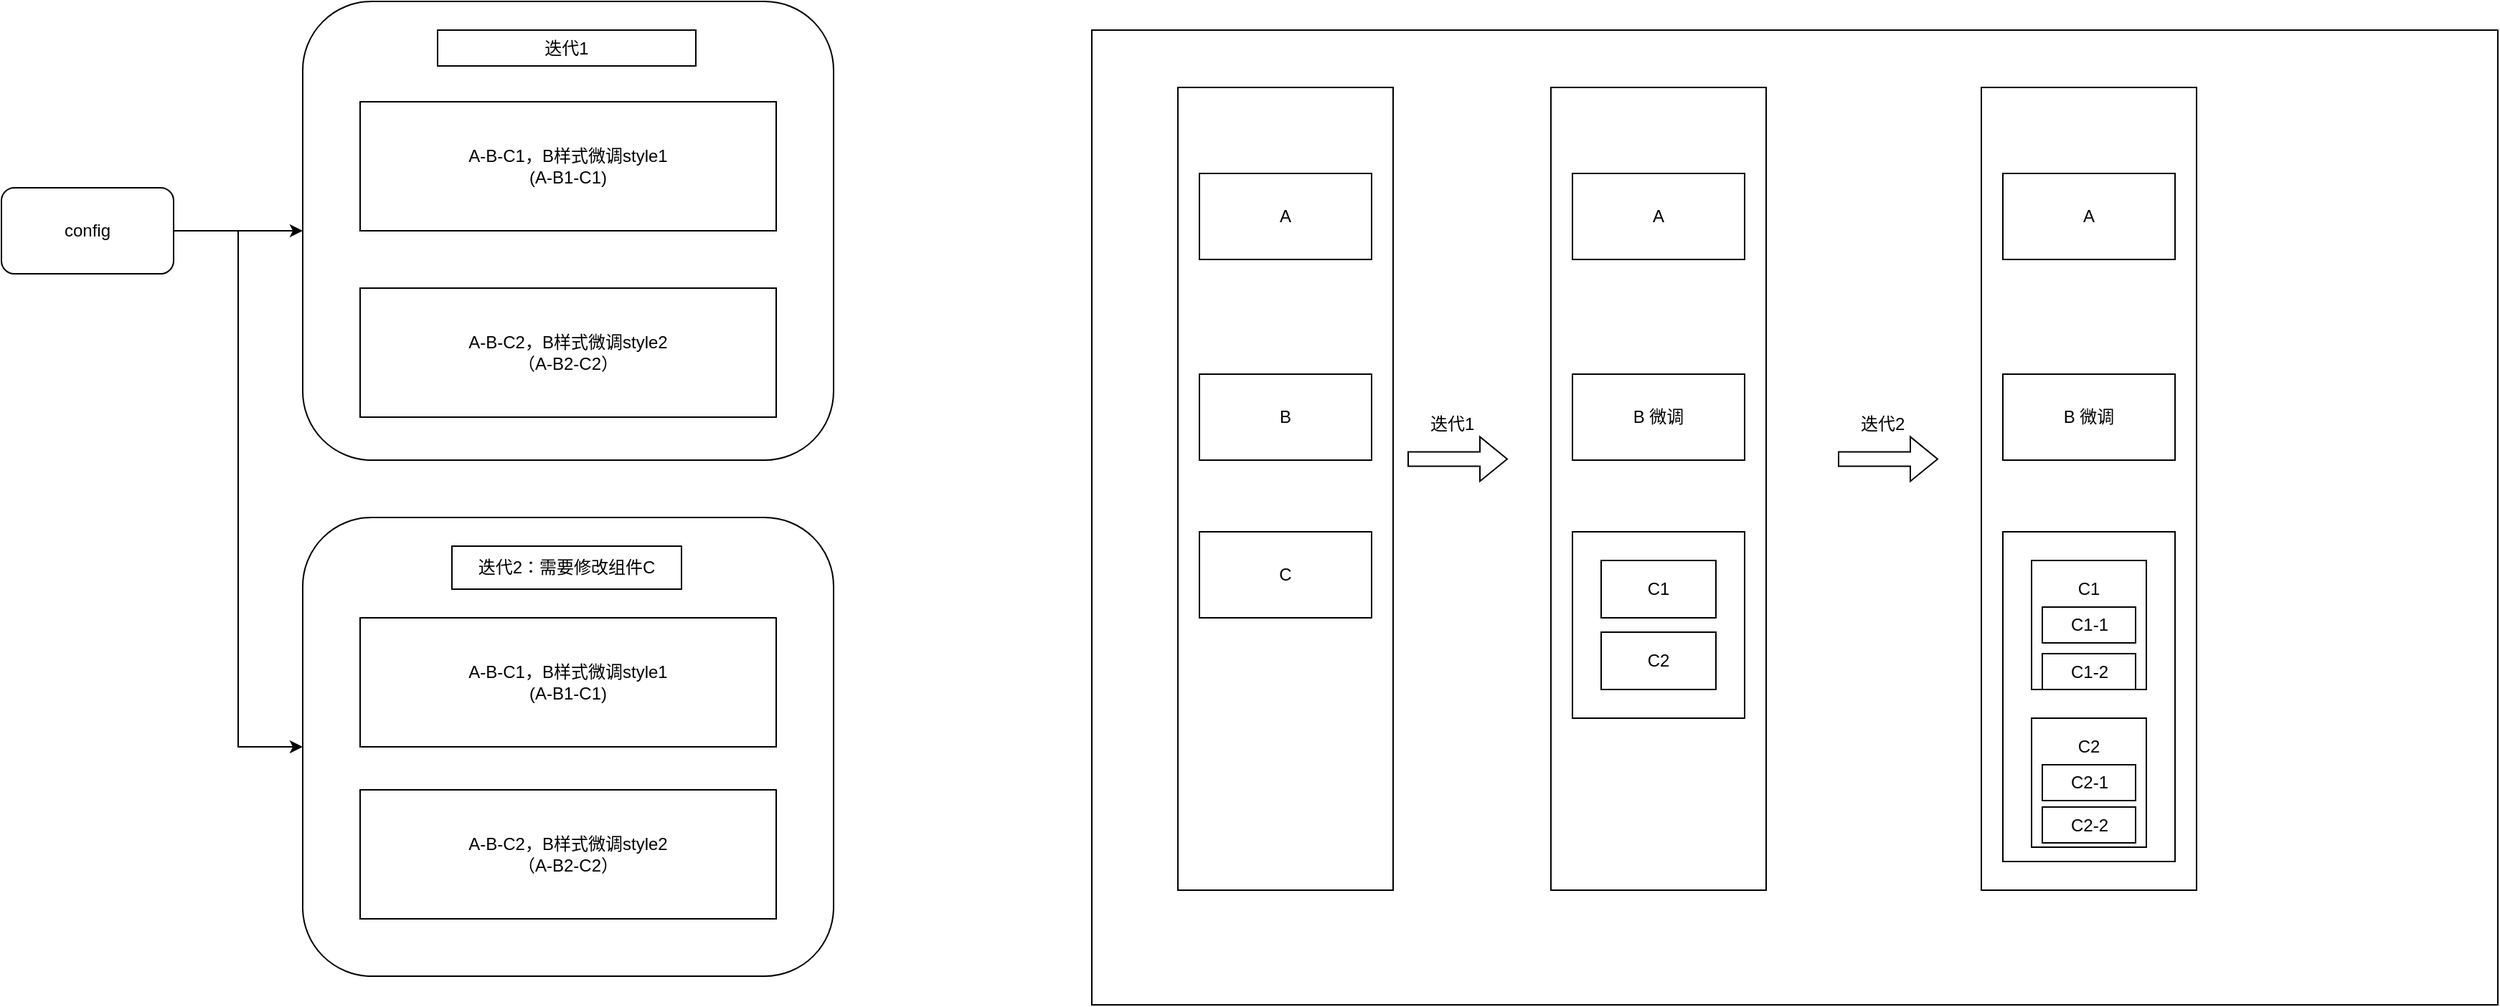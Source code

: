 <mxfile version="21.6.6" type="github">
  <diagram name="第 1 页" id="7eHQmDfcTHvjRCA1k7SG">
    <mxGraphModel dx="1659" dy="930" grid="1" gridSize="10" guides="1" tooltips="1" connect="1" arrows="1" fold="1" page="1" pageScale="1" pageWidth="827" pageHeight="1169" math="0" shadow="0">
      <root>
        <mxCell id="0" />
        <mxCell id="1" parent="0" />
        <mxCell id="NQyV9BDFHaZzxVcDOJKC-3" style="edgeStyle=orthogonalEdgeStyle;rounded=0;orthogonalLoop=1;jettySize=auto;html=1;" edge="1" parent="1" source="NQyV9BDFHaZzxVcDOJKC-2" target="NQyV9BDFHaZzxVcDOJKC-4">
          <mxGeometry relative="1" as="geometry">
            <mxPoint x="290" y="100" as="targetPoint" />
          </mxGeometry>
        </mxCell>
        <mxCell id="NQyV9BDFHaZzxVcDOJKC-9" style="edgeStyle=orthogonalEdgeStyle;rounded=0;orthogonalLoop=1;jettySize=auto;html=1;entryX=0;entryY=0.5;entryDx=0;entryDy=0;" edge="1" parent="1" source="NQyV9BDFHaZzxVcDOJKC-2" target="NQyV9BDFHaZzxVcDOJKC-11">
          <mxGeometry relative="1" as="geometry">
            <mxPoint x="80" y="450" as="targetPoint" />
          </mxGeometry>
        </mxCell>
        <mxCell id="NQyV9BDFHaZzxVcDOJKC-2" value="config" style="rounded=1;whiteSpace=wrap;html=1;" vertex="1" parent="1">
          <mxGeometry x="20" y="140" width="120" height="60" as="geometry" />
        </mxCell>
        <mxCell id="NQyV9BDFHaZzxVcDOJKC-4" value="" style="rounded=1;whiteSpace=wrap;html=1;" vertex="1" parent="1">
          <mxGeometry x="230" y="10" width="370" height="320" as="geometry" />
        </mxCell>
        <mxCell id="NQyV9BDFHaZzxVcDOJKC-5" value="A-B-C1，B样式微调style1&lt;br&gt;(A-B1-C1)" style="rounded=0;whiteSpace=wrap;html=1;" vertex="1" parent="1">
          <mxGeometry x="270" y="80" width="290" height="90" as="geometry" />
        </mxCell>
        <mxCell id="NQyV9BDFHaZzxVcDOJKC-6" value="A-B-C2，B样式微调style2&lt;br&gt;（A-B2-C2）" style="rounded=0;whiteSpace=wrap;html=1;" vertex="1" parent="1">
          <mxGeometry x="270" y="210" width="290" height="90" as="geometry" />
        </mxCell>
        <mxCell id="NQyV9BDFHaZzxVcDOJKC-7" value="迭代1" style="rounded=0;whiteSpace=wrap;html=1;" vertex="1" parent="1">
          <mxGeometry x="324" y="30" width="180" height="25" as="geometry" />
        </mxCell>
        <mxCell id="NQyV9BDFHaZzxVcDOJKC-11" value="" style="rounded=1;whiteSpace=wrap;html=1;" vertex="1" parent="1">
          <mxGeometry x="230" y="370" width="370" height="320" as="geometry" />
        </mxCell>
        <mxCell id="NQyV9BDFHaZzxVcDOJKC-12" value="A-B-C1，B样式微调style1&lt;br&gt;(A-B1-C1)" style="rounded=0;whiteSpace=wrap;html=1;" vertex="1" parent="1">
          <mxGeometry x="270" y="440" width="290" height="90" as="geometry" />
        </mxCell>
        <mxCell id="NQyV9BDFHaZzxVcDOJKC-13" value="A-B-C2，B样式微调style2&lt;br&gt;（A-B2-C2）" style="rounded=0;whiteSpace=wrap;html=1;" vertex="1" parent="1">
          <mxGeometry x="270" y="560" width="290" height="90" as="geometry" />
        </mxCell>
        <mxCell id="NQyV9BDFHaZzxVcDOJKC-15" value="迭代2：需要修改组件C" style="rounded=0;whiteSpace=wrap;html=1;" vertex="1" parent="1">
          <mxGeometry x="334" y="390" width="160" height="30" as="geometry" />
        </mxCell>
        <mxCell id="NQyV9BDFHaZzxVcDOJKC-18" value="" style="rounded=0;whiteSpace=wrap;html=1;" vertex="1" parent="1">
          <mxGeometry x="780" y="30" width="980" height="680" as="geometry" />
        </mxCell>
        <mxCell id="NQyV9BDFHaZzxVcDOJKC-19" value="" style="rounded=0;whiteSpace=wrap;html=1;" vertex="1" parent="1">
          <mxGeometry x="840" y="70" width="150" height="560" as="geometry" />
        </mxCell>
        <mxCell id="NQyV9BDFHaZzxVcDOJKC-20" value="A" style="rounded=0;whiteSpace=wrap;html=1;" vertex="1" parent="1">
          <mxGeometry x="855" y="130" width="120" height="60" as="geometry" />
        </mxCell>
        <mxCell id="NQyV9BDFHaZzxVcDOJKC-21" value="B" style="rounded=0;whiteSpace=wrap;html=1;" vertex="1" parent="1">
          <mxGeometry x="855" y="270" width="120" height="60" as="geometry" />
        </mxCell>
        <mxCell id="NQyV9BDFHaZzxVcDOJKC-22" value="C" style="rounded=0;whiteSpace=wrap;html=1;" vertex="1" parent="1">
          <mxGeometry x="855" y="380" width="120" height="60" as="geometry" />
        </mxCell>
        <mxCell id="NQyV9BDFHaZzxVcDOJKC-25" value="" style="shape=flexArrow;endArrow=classic;html=1;rounded=0;" edge="1" parent="1">
          <mxGeometry width="50" height="50" relative="1" as="geometry">
            <mxPoint x="1000" y="329.2" as="sourcePoint" />
            <mxPoint x="1070" y="329.2" as="targetPoint" />
          </mxGeometry>
        </mxCell>
        <mxCell id="NQyV9BDFHaZzxVcDOJKC-26" value="" style="rounded=0;whiteSpace=wrap;html=1;" vertex="1" parent="1">
          <mxGeometry x="1100" y="70" width="150" height="560" as="geometry" />
        </mxCell>
        <mxCell id="NQyV9BDFHaZzxVcDOJKC-27" value="A" style="rounded=0;whiteSpace=wrap;html=1;" vertex="1" parent="1">
          <mxGeometry x="1115" y="130" width="120" height="60" as="geometry" />
        </mxCell>
        <mxCell id="NQyV9BDFHaZzxVcDOJKC-28" value="B 微调" style="rounded=0;whiteSpace=wrap;html=1;" vertex="1" parent="1">
          <mxGeometry x="1115" y="270" width="120" height="60" as="geometry" />
        </mxCell>
        <mxCell id="NQyV9BDFHaZzxVcDOJKC-29" value="" style="rounded=0;whiteSpace=wrap;html=1;" vertex="1" parent="1">
          <mxGeometry x="1115" y="380" width="120" height="130" as="geometry" />
        </mxCell>
        <mxCell id="NQyV9BDFHaZzxVcDOJKC-30" value="C1" style="rounded=0;whiteSpace=wrap;html=1;" vertex="1" parent="1">
          <mxGeometry x="1135" y="400" width="80" height="40" as="geometry" />
        </mxCell>
        <mxCell id="NQyV9BDFHaZzxVcDOJKC-31" value="C2" style="rounded=0;whiteSpace=wrap;html=1;" vertex="1" parent="1">
          <mxGeometry x="1135" y="450" width="80" height="40" as="geometry" />
        </mxCell>
        <mxCell id="NQyV9BDFHaZzxVcDOJKC-32" value="迭代1" style="text;strokeColor=none;fillColor=none;align=left;verticalAlign=middle;spacingLeft=4;spacingRight=4;overflow=hidden;points=[[0,0.5],[1,0.5]];portConstraint=eastwest;rotatable=0;whiteSpace=wrap;html=1;" vertex="1" parent="1">
          <mxGeometry x="1010" y="290" width="80" height="30" as="geometry" />
        </mxCell>
        <mxCell id="NQyV9BDFHaZzxVcDOJKC-42" value="" style="shape=flexArrow;endArrow=classic;html=1;rounded=0;" edge="1" parent="1">
          <mxGeometry width="50" height="50" relative="1" as="geometry">
            <mxPoint x="1300" y="329.2" as="sourcePoint" />
            <mxPoint x="1370" y="329.2" as="targetPoint" />
          </mxGeometry>
        </mxCell>
        <mxCell id="NQyV9BDFHaZzxVcDOJKC-43" value="" style="rounded=0;whiteSpace=wrap;html=1;" vertex="1" parent="1">
          <mxGeometry x="1400" y="70" width="150" height="560" as="geometry" />
        </mxCell>
        <mxCell id="NQyV9BDFHaZzxVcDOJKC-44" value="A" style="rounded=0;whiteSpace=wrap;html=1;" vertex="1" parent="1">
          <mxGeometry x="1415" y="130" width="120" height="60" as="geometry" />
        </mxCell>
        <mxCell id="NQyV9BDFHaZzxVcDOJKC-45" value="B 微调" style="rounded=0;whiteSpace=wrap;html=1;" vertex="1" parent="1">
          <mxGeometry x="1415" y="270" width="120" height="60" as="geometry" />
        </mxCell>
        <mxCell id="NQyV9BDFHaZzxVcDOJKC-46" value="" style="rounded=0;whiteSpace=wrap;html=1;" vertex="1" parent="1">
          <mxGeometry x="1415" y="380" width="120" height="230" as="geometry" />
        </mxCell>
        <mxCell id="NQyV9BDFHaZzxVcDOJKC-47" value="" style="rounded=0;whiteSpace=wrap;html=1;" vertex="1" parent="1">
          <mxGeometry x="1435" y="400" width="80" height="90" as="geometry" />
        </mxCell>
        <mxCell id="NQyV9BDFHaZzxVcDOJKC-48" value="" style="rounded=0;whiteSpace=wrap;html=1;" vertex="1" parent="1">
          <mxGeometry x="1435" y="510" width="80" height="90" as="geometry" />
        </mxCell>
        <mxCell id="NQyV9BDFHaZzxVcDOJKC-49" value="迭代2" style="text;strokeColor=none;fillColor=none;align=left;verticalAlign=middle;spacingLeft=4;spacingRight=4;overflow=hidden;points=[[0,0.5],[1,0.5]];portConstraint=eastwest;rotatable=0;whiteSpace=wrap;html=1;" vertex="1" parent="1">
          <mxGeometry x="1310" y="290" width="80" height="30" as="geometry" />
        </mxCell>
        <mxCell id="NQyV9BDFHaZzxVcDOJKC-50" value="C1" style="text;html=1;strokeColor=none;fillColor=none;align=center;verticalAlign=middle;whiteSpace=wrap;rounded=0;" vertex="1" parent="1">
          <mxGeometry x="1445" y="405" width="60" height="30" as="geometry" />
        </mxCell>
        <mxCell id="NQyV9BDFHaZzxVcDOJKC-51" value="C2" style="text;html=1;strokeColor=none;fillColor=none;align=center;verticalAlign=middle;whiteSpace=wrap;rounded=0;" vertex="1" parent="1">
          <mxGeometry x="1445" y="515" width="60" height="30" as="geometry" />
        </mxCell>
        <mxCell id="NQyV9BDFHaZzxVcDOJKC-52" value="C1-1" style="rounded=0;whiteSpace=wrap;html=1;" vertex="1" parent="1">
          <mxGeometry x="1442.5" y="432.5" width="65" height="25" as="geometry" />
        </mxCell>
        <mxCell id="NQyV9BDFHaZzxVcDOJKC-53" value="C2-1" style="rounded=0;whiteSpace=wrap;html=1;" vertex="1" parent="1">
          <mxGeometry x="1442.5" y="542.5" width="65" height="25" as="geometry" />
        </mxCell>
        <mxCell id="NQyV9BDFHaZzxVcDOJKC-54" value="C1-2" style="rounded=0;whiteSpace=wrap;html=1;" vertex="1" parent="1">
          <mxGeometry x="1442.5" y="465" width="65" height="25" as="geometry" />
        </mxCell>
        <mxCell id="NQyV9BDFHaZzxVcDOJKC-55" value="C2-2" style="rounded=0;whiteSpace=wrap;html=1;" vertex="1" parent="1">
          <mxGeometry x="1442.5" y="572" width="65" height="25" as="geometry" />
        </mxCell>
      </root>
    </mxGraphModel>
  </diagram>
</mxfile>
